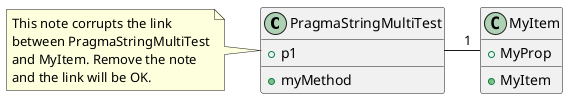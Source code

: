 {
  "sha1": "7qgm220idz0ulo0bsgpzmd4m0d2cbwi",
  "insertion": {
    "when": "2024-05-30T20:48:21.258Z",
    "user": "plantuml@gmail.com"
  }
}
@startuml

        class PragmaStringMultiTest {
            {field} + p1 
            __
            {method} + myMethod
        }
        note left of PragmaStringMultiTest
            This note corrupts the link
            between PragmaStringMultiTest
            and MyItem. Remove the note
            and the link will be OK.
        end note

        class MyItem {
            {field} + MyProp 
            __
            {method} + MyItem 
        }

    MyItem "1" -left- PragmaStringMultiTest
@enduml
